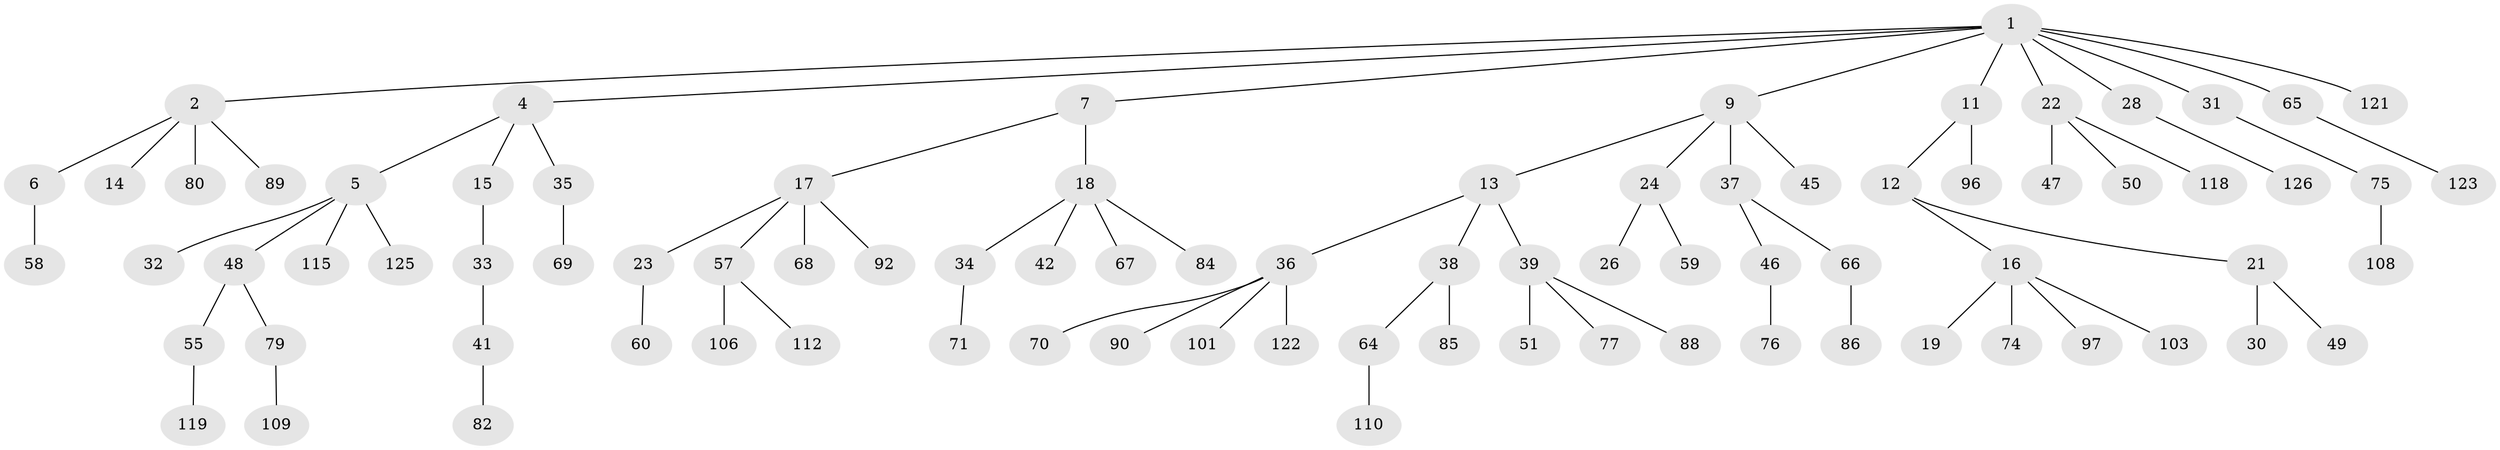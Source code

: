 // original degree distribution, {8: 0.007751937984496124, 6: 0.03875968992248062, 4: 0.06201550387596899, 3: 0.14728682170542637, 1: 0.5348837209302325, 5: 0.015503875968992248, 2: 0.1937984496124031}
// Generated by graph-tools (version 1.1) at 2025/42/03/06/25 10:42:06]
// undirected, 85 vertices, 84 edges
graph export_dot {
graph [start="1"]
  node [color=gray90,style=filled];
  1 [super="+3"];
  2 [super="+10"];
  4 [super="+8"];
  5 [super="+20"];
  6 [super="+27"];
  7 [super="+78"];
  9 [super="+62"];
  11 [super="+127"];
  12;
  13 [super="+54"];
  14 [super="+53"];
  15 [super="+56"];
  16 [super="+128"];
  17 [super="+99"];
  18 [super="+95"];
  19;
  21 [super="+114"];
  22 [super="+72"];
  23 [super="+29"];
  24 [super="+25"];
  26;
  28 [super="+100"];
  30;
  31 [super="+61"];
  32;
  33 [super="+94"];
  34;
  35 [super="+120"];
  36 [super="+44"];
  37 [super="+40"];
  38 [super="+52"];
  39 [super="+43"];
  41 [super="+113"];
  42;
  45;
  46 [super="+63"];
  47 [super="+111"];
  48;
  49;
  50;
  51;
  55 [super="+73"];
  57 [super="+91"];
  58;
  59;
  60;
  64 [super="+102"];
  65;
  66;
  67 [super="+104"];
  68;
  69;
  70 [super="+116"];
  71 [super="+105"];
  74 [super="+83"];
  75 [super="+117"];
  76;
  77 [super="+81"];
  79 [super="+87"];
  80;
  82;
  84;
  85;
  86 [super="+107"];
  88;
  89;
  90 [super="+93"];
  92;
  96;
  97 [super="+98"];
  101 [super="+129"];
  103;
  106;
  108;
  109 [super="+124"];
  110;
  112;
  115;
  118;
  119;
  121;
  122;
  123;
  125;
  126;
  1 -- 2;
  1 -- 4;
  1 -- 7;
  1 -- 22;
  1 -- 31;
  1 -- 65;
  1 -- 121;
  1 -- 11;
  1 -- 28;
  1 -- 9;
  2 -- 6;
  2 -- 14;
  2 -- 80;
  2 -- 89;
  4 -- 5;
  4 -- 35;
  4 -- 15;
  5 -- 115;
  5 -- 125;
  5 -- 32;
  5 -- 48;
  6 -- 58;
  7 -- 17;
  7 -- 18;
  9 -- 13;
  9 -- 24;
  9 -- 37;
  9 -- 45;
  11 -- 12;
  11 -- 96;
  12 -- 16;
  12 -- 21;
  13 -- 36;
  13 -- 38;
  13 -- 39;
  15 -- 33;
  16 -- 19;
  16 -- 74;
  16 -- 97;
  16 -- 103;
  17 -- 23;
  17 -- 57;
  17 -- 68;
  17 -- 92;
  18 -- 34;
  18 -- 42;
  18 -- 67;
  18 -- 84;
  21 -- 30;
  21 -- 49;
  22 -- 47;
  22 -- 50;
  22 -- 118;
  23 -- 60;
  24 -- 59;
  24 -- 26;
  28 -- 126;
  31 -- 75;
  33 -- 41;
  34 -- 71;
  35 -- 69;
  36 -- 70;
  36 -- 90;
  36 -- 122;
  36 -- 101;
  37 -- 46;
  37 -- 66;
  38 -- 64;
  38 -- 85;
  39 -- 77;
  39 -- 88;
  39 -- 51;
  41 -- 82;
  46 -- 76;
  48 -- 55;
  48 -- 79;
  55 -- 119;
  57 -- 112;
  57 -- 106;
  64 -- 110;
  65 -- 123;
  66 -- 86;
  75 -- 108;
  79 -- 109;
}
